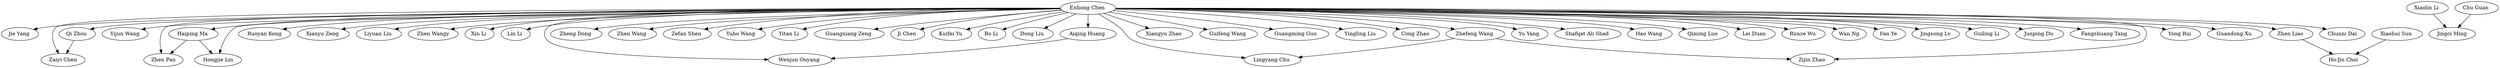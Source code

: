 strict digraph G{
"Enhong Chen " -> "Chunni Dai"
"Enhong Chen " -> "Jie Yang "
"Enhong Chen " -> "Zaiyi Chen"
"Enhong Chen " -> "Qi Zhou "
"Enhong Chen " -> "Yijun Wang"
"Enhong Chen " -> "Zhen Pan"
"Enhong Chen " -> "Haiping Ma "
"Enhong Chen " -> "Hongjie Lin"
"Enhong Chen " -> "Ruoyan Kong"
"Enhong Chen " -> "Xianyu Zeng "
"Enhong Chen " -> "Liyuan Liu "
"Enhong Chen " -> "Zhen Wangy"
"Enhong Chen " -> "Xin Li "
"Enhong Chen " -> "Lin Li "
"Enhong Chen " -> "Wenjun Ouyang "
"Enhong Chen " -> "Zheng Dong "
"Enhong Chen " -> "Zhen Wang "
"Enhong Chen " -> "Zefan Shen "
"Enhong Chen " -> "Yubo Wang "
"Enhong Chen " -> "Yitan Li "
"Enhong Chen " -> "Guangxiang Zeng "
"Enhong Chen " -> "Ji Chen "
"Enhong Chen " -> "Kuifei Yu "
"Enhong Chen " -> "Bo Li "
"Enhong Chen " -> "Dong Liu "
"Enhong Chen " -> "Lingyang Chu "
"Enhong Chen " -> "Zijin Zhao "
"Enhong Chen " -> "Xiangyu Zhao "
"Enhong Chen " -> "Guifeng Wang "
"Enhong Chen " -> "Guangming Guo "
"Enhong Chen " -> "Yingling Liu "
"Enhong Chen " -> "Cong Zhao "
"Enhong Chen " -> "Zhen Liao "
"Enhong Chen " -> "Yu Yang "
"Enhong Chen " -> "Shafqat Ali Shad "
"Enhong Chen " -> "Hao Wang "
"Enhong Chen " -> "Qiming Luo "
"Enhong Chen " -> "Lei Duan "
"Enhong Chen " -> "Runze Wu "
"Enhong Chen " -> "Wan Ng"
"Enhong Chen " -> "Fan Ye "
"Enhong Chen " -> "Jingsong Lv"
"Enhong Chen " -> "Guiling Li "
"Enhong Chen " -> "Junping Du "
"Xiaohui Sun " -> "Ho-Jin Choi "
"Zhen Liao " -> "Ho-Jin Choi "
"Xiaolin Li " -> "Jingci Ming"
"Chu Guan " -> "Jingci Ming"
"Haiping Ma " -> "Zhen Pan"
"Haiping Ma " -> "Hongjie Lin"
"Qi Zhou " -> "Zaiyi Chen"
"Enhong Chen " -> "Fangshuang Tang "
"Enhong Chen " -> "Zhefeng Wang "
"Enhong Chen " -> "Yong Rui "
"Zhefeng Wang " -> "Lingyang Chu "
"Zhefeng Wang " -> "Zijin Zhao "
"Enhong Chen " -> "Guandong Xu "
"Enhong Chen " -> "Aiqing Huang "
"Aiqing Huang " -> "Wenjun Ouyang "
}